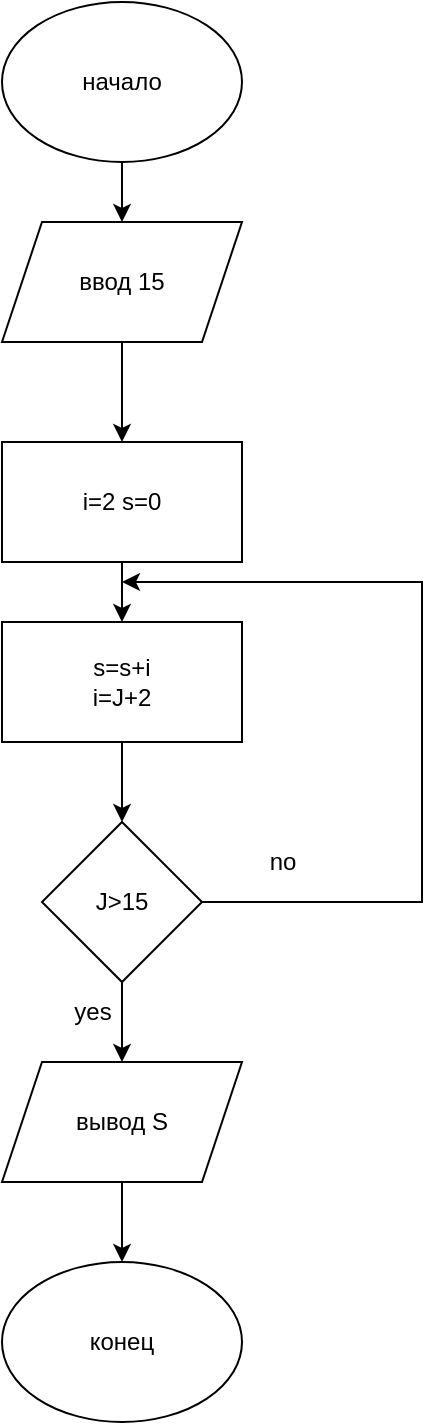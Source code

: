 <mxfile version="20.5.3" type="github">
  <diagram id="2lUz5Oyn9MHpiCWvCSlj" name="Страница 1">
    <mxGraphModel dx="1493" dy="689" grid="1" gridSize="10" guides="1" tooltips="1" connect="1" arrows="1" fold="1" page="1" pageScale="1" pageWidth="827" pageHeight="1169" math="0" shadow="0">
      <root>
        <mxCell id="0" />
        <mxCell id="1" parent="0" />
        <mxCell id="SxTDlxhqKSik2iWvr_Qy-19" value="" style="edgeStyle=orthogonalEdgeStyle;rounded=0;orthogonalLoop=1;jettySize=auto;html=1;" edge="1" parent="1" source="SxTDlxhqKSik2iWvr_Qy-17">
          <mxGeometry relative="1" as="geometry">
            <mxPoint x="370" y="140" as="targetPoint" />
          </mxGeometry>
        </mxCell>
        <mxCell id="SxTDlxhqKSik2iWvr_Qy-17" value="начало" style="ellipse;whiteSpace=wrap;html=1;" vertex="1" parent="1">
          <mxGeometry x="310" y="30" width="120" height="80" as="geometry" />
        </mxCell>
        <mxCell id="SxTDlxhqKSik2iWvr_Qy-23" value="" style="edgeStyle=orthogonalEdgeStyle;rounded=0;orthogonalLoop=1;jettySize=auto;html=1;" edge="1" parent="1" source="SxTDlxhqKSik2iWvr_Qy-21" target="SxTDlxhqKSik2iWvr_Qy-22">
          <mxGeometry relative="1" as="geometry" />
        </mxCell>
        <mxCell id="SxTDlxhqKSik2iWvr_Qy-21" value="ввод 15" style="shape=parallelogram;perimeter=parallelogramPerimeter;whiteSpace=wrap;html=1;fixedSize=1;" vertex="1" parent="1">
          <mxGeometry x="310" y="140" width="120" height="60" as="geometry" />
        </mxCell>
        <mxCell id="SxTDlxhqKSik2iWvr_Qy-25" value="" style="edgeStyle=orthogonalEdgeStyle;rounded=0;orthogonalLoop=1;jettySize=auto;html=1;" edge="1" parent="1" source="SxTDlxhqKSik2iWvr_Qy-22" target="SxTDlxhqKSik2iWvr_Qy-24">
          <mxGeometry relative="1" as="geometry" />
        </mxCell>
        <mxCell id="SxTDlxhqKSik2iWvr_Qy-22" value="i=2 s=0" style="rounded=0;whiteSpace=wrap;html=1;" vertex="1" parent="1">
          <mxGeometry x="310" y="250" width="120" height="60" as="geometry" />
        </mxCell>
        <mxCell id="SxTDlxhqKSik2iWvr_Qy-27" value="" style="edgeStyle=orthogonalEdgeStyle;rounded=0;orthogonalLoop=1;jettySize=auto;html=1;" edge="1" parent="1" source="SxTDlxhqKSik2iWvr_Qy-24" target="SxTDlxhqKSik2iWvr_Qy-26">
          <mxGeometry relative="1" as="geometry" />
        </mxCell>
        <mxCell id="SxTDlxhqKSik2iWvr_Qy-24" value="s=s+i&lt;br&gt;i=J+2" style="rounded=0;whiteSpace=wrap;html=1;" vertex="1" parent="1">
          <mxGeometry x="310" y="340" width="120" height="60" as="geometry" />
        </mxCell>
        <mxCell id="SxTDlxhqKSik2iWvr_Qy-31" value="" style="edgeStyle=orthogonalEdgeStyle;rounded=0;orthogonalLoop=1;jettySize=auto;html=1;" edge="1" parent="1" source="SxTDlxhqKSik2iWvr_Qy-26" target="SxTDlxhqKSik2iWvr_Qy-30">
          <mxGeometry relative="1" as="geometry" />
        </mxCell>
        <mxCell id="SxTDlxhqKSik2iWvr_Qy-26" value="J&amp;gt;15" style="rhombus;whiteSpace=wrap;html=1;" vertex="1" parent="1">
          <mxGeometry x="330" y="440" width="80" height="80" as="geometry" />
        </mxCell>
        <mxCell id="SxTDlxhqKSik2iWvr_Qy-28" value="" style="endArrow=classic;html=1;rounded=0;exitX=1;exitY=0.5;exitDx=0;exitDy=0;" edge="1" parent="1" source="SxTDlxhqKSik2iWvr_Qy-26">
          <mxGeometry width="50" height="50" relative="1" as="geometry">
            <mxPoint x="510" y="470" as="sourcePoint" />
            <mxPoint x="370" y="320" as="targetPoint" />
            <Array as="points">
              <mxPoint x="520" y="480" />
              <mxPoint x="520" y="320" />
            </Array>
          </mxGeometry>
        </mxCell>
        <mxCell id="SxTDlxhqKSik2iWvr_Qy-29" value="no" style="text;html=1;align=center;verticalAlign=middle;resizable=0;points=[];autosize=1;strokeColor=none;fillColor=none;" vertex="1" parent="1">
          <mxGeometry x="430" y="445" width="40" height="30" as="geometry" />
        </mxCell>
        <mxCell id="SxTDlxhqKSik2iWvr_Qy-33" value="" style="edgeStyle=orthogonalEdgeStyle;rounded=0;orthogonalLoop=1;jettySize=auto;html=1;" edge="1" parent="1" source="SxTDlxhqKSik2iWvr_Qy-30" target="SxTDlxhqKSik2iWvr_Qy-32">
          <mxGeometry relative="1" as="geometry" />
        </mxCell>
        <mxCell id="SxTDlxhqKSik2iWvr_Qy-30" value="вывод S" style="shape=parallelogram;perimeter=parallelogramPerimeter;whiteSpace=wrap;html=1;fixedSize=1;" vertex="1" parent="1">
          <mxGeometry x="310" y="560" width="120" height="60" as="geometry" />
        </mxCell>
        <mxCell id="SxTDlxhqKSik2iWvr_Qy-32" value="конец" style="ellipse;whiteSpace=wrap;html=1;" vertex="1" parent="1">
          <mxGeometry x="310" y="660" width="120" height="80" as="geometry" />
        </mxCell>
        <mxCell id="SxTDlxhqKSik2iWvr_Qy-34" value="yes" style="text;html=1;align=center;verticalAlign=middle;resizable=0;points=[];autosize=1;strokeColor=none;fillColor=none;" vertex="1" parent="1">
          <mxGeometry x="335" y="520" width="40" height="30" as="geometry" />
        </mxCell>
      </root>
    </mxGraphModel>
  </diagram>
</mxfile>
